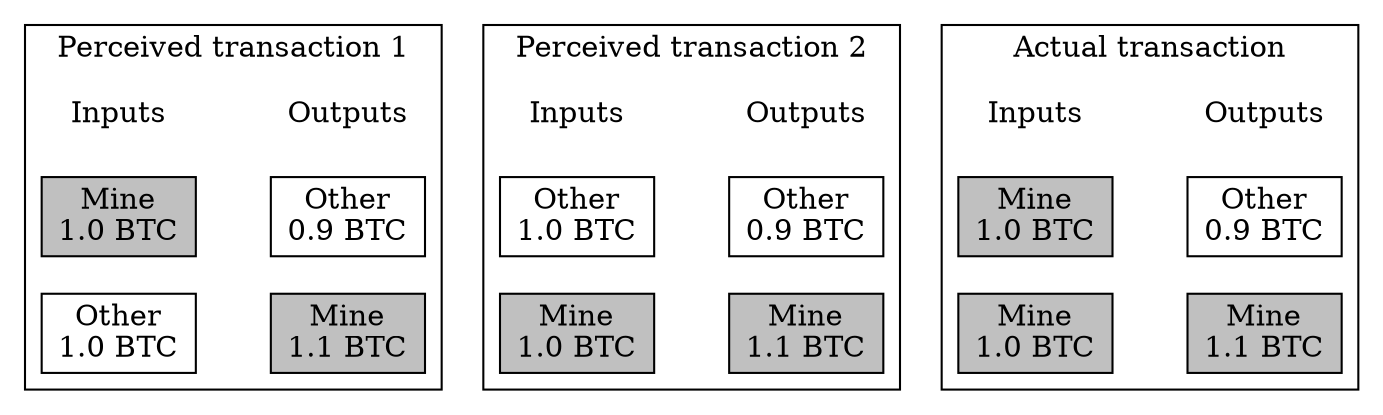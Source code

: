 digraph fake_coinjoin {

rankdir=LR

node [ shape = "box" ];
edge [ style = "invis" ];


subgraph cluster_fake1 {
  fake1_in_label [ label = "Inputs", shape = "none", height=0.1 ];
  fake1_out_label [ label = "Outputs", shape = "none", height=0.1 ];
  fake1_in_mine [ label = "Mine\n1.0 BTC", style = "filled" fillcolor = "grey" ]
  fake1_out_other [ label = "Other\n0.9 BTC" ];
  fake1_in_other [ label = "Other\n1.0 BTC" ];
  fake1_out_mine [ label = "Mine\n1.1 BTC", style = "filled" fillcolor = "grey" ];
  fake1_in_mine -> fake1_out_other;
  fake1_in_other -> fake1_out_mine;

  label = "Perceived transaction 1";
}

fake1_out_mine -> fake2_in_mine;
fake1_out_other -> fake2_in_other;

subgraph cluster_fake2 {
  fake2_in_label [ label = "Inputs", shape = "none", height=0.1 ];
  fake2_out_label [ label = "Outputs", shape = "none", height=0.1 ];
  fake2_in_mine [ label = "Mine\n1.0 BTC", style = "filled", fillcolor = "grey" ]
  fake2_out_other [ label = "Other\n0.9 BTC" ];
  fake2_in_other [ label = "Other\n1.0 BTC" ];
  fake2_out_mine [ label = "Mine\n1.1 BTC", style = "filled", fillcolor = "grey" ];
  fake2_in_other -> fake2_out_other;
  fake2_in_mine -> fake2_out_mine;

  label = "Perceived transaction 2";
}

fake2_out_mine -> actual_in_mine1;
fake2_out_other -> actual_in_mine2;

subgraph cluster_actual {
  actual_in_label [ label = "Inputs", shape = "none", height=0.1 ];
  actual_out_label [ label = "Outputs", shape = "none", height=0.1 ];
  actual_in_mine1 [ label = "Mine\n1.0 BTC", style = "filled", fillcolor = "grey" ]
  actual_out_other [ label = "Other\n0.9 BTC" ];
  actual_in_mine2 [ label = "Mine\n1.0 BTC", style = "filled", fillcolor = "grey"];
  actual_out_mine [ label = "Mine\n1.1 BTC", style = "filled", fillcolor = "grey" ];
  actual_in_mine1 -> actual_out_mine;
  actual_in_mine2 -> actual_out_other;

  label = "Actual transaction";
}

fake1_in_label -> fake1_out_label -> fake2_in_label -> fake2_out_label -> actual_in_label -> actual_out_label;
}
